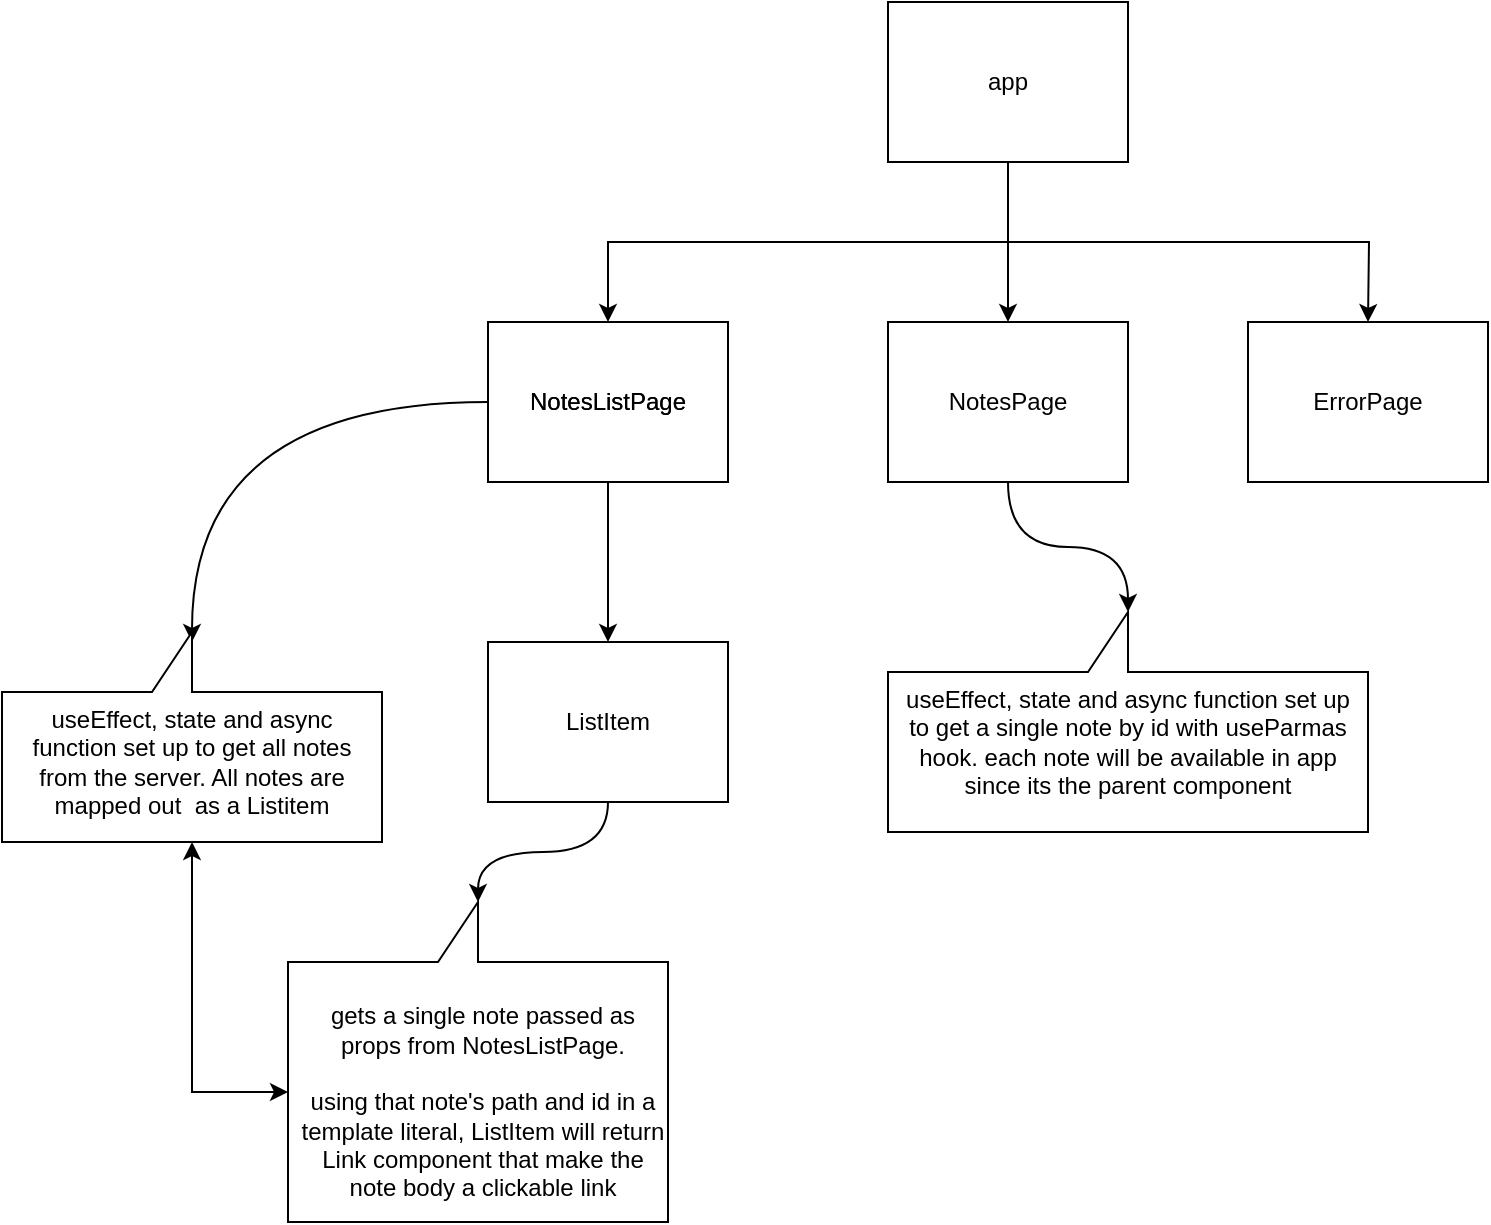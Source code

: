 <mxfile version="21.1.1" type="device">
  <diagram name="Page-1" id="V2IBDxBGVvBA8kxmHZTV">
    <mxGraphModel dx="941" dy="1445" grid="1" gridSize="10" guides="1" tooltips="1" connect="1" arrows="1" fold="1" page="1" pageScale="1" pageWidth="850" pageHeight="1100" math="0" shadow="0">
      <root>
        <mxCell id="0" />
        <mxCell id="1" parent="0" />
        <mxCell id="qjJv7VErsf4sgIrALdL6-6" style="edgeStyle=orthogonalEdgeStyle;rounded=0;orthogonalLoop=1;jettySize=auto;html=1;exitX=0.5;exitY=1;exitDx=0;exitDy=0;entryX=0.5;entryY=0;entryDx=0;entryDy=0;" edge="1" parent="1" source="qjJv7VErsf4sgIrALdL6-4" target="qjJv7VErsf4sgIrALdL6-7">
          <mxGeometry relative="1" as="geometry">
            <mxPoint x="417" y="250" as="targetPoint" />
          </mxGeometry>
        </mxCell>
        <mxCell id="qjJv7VErsf4sgIrALdL6-10" style="edgeStyle=orthogonalEdgeStyle;rounded=0;orthogonalLoop=1;jettySize=auto;html=1;exitX=0.5;exitY=1;exitDx=0;exitDy=0;entryX=0.5;entryY=0;entryDx=0;entryDy=0;" edge="1" parent="1" source="qjJv7VErsf4sgIrALdL6-4" target="qjJv7VErsf4sgIrALdL6-11">
          <mxGeometry relative="1" as="geometry">
            <mxPoint x="557" y="260" as="targetPoint" />
            <Array as="points" />
          </mxGeometry>
        </mxCell>
        <mxCell id="qjJv7VErsf4sgIrALdL6-14" style="edgeStyle=orthogonalEdgeStyle;rounded=0;orthogonalLoop=1;jettySize=auto;html=1;exitX=0.5;exitY=1;exitDx=0;exitDy=0;" edge="1" parent="1" source="qjJv7VErsf4sgIrALdL6-4">
          <mxGeometry relative="1" as="geometry">
            <mxPoint x="737" y="250" as="targetPoint" />
          </mxGeometry>
        </mxCell>
        <mxCell id="qjJv7VErsf4sgIrALdL6-4" value="" style="rounded=0;whiteSpace=wrap;html=1;" vertex="1" parent="1">
          <mxGeometry x="497" y="90" width="120" height="80" as="geometry" />
        </mxCell>
        <mxCell id="qjJv7VErsf4sgIrALdL6-5" value="app" style="text;html=1;strokeColor=none;fillColor=none;align=center;verticalAlign=middle;whiteSpace=wrap;rounded=0;" vertex="1" parent="1">
          <mxGeometry x="527" y="115" width="60" height="30" as="geometry" />
        </mxCell>
        <mxCell id="qjJv7VErsf4sgIrALdL6-20" style="edgeStyle=orthogonalEdgeStyle;rounded=0;orthogonalLoop=1;jettySize=auto;html=1;exitX=0.5;exitY=1;exitDx=0;exitDy=0;entryX=0.5;entryY=0;entryDx=0;entryDy=0;" edge="1" parent="1" source="qjJv7VErsf4sgIrALdL6-7" target="qjJv7VErsf4sgIrALdL6-21">
          <mxGeometry relative="1" as="geometry">
            <mxPoint x="357" y="450" as="targetPoint" />
            <Array as="points" />
          </mxGeometry>
        </mxCell>
        <mxCell id="qjJv7VErsf4sgIrALdL6-56" style="edgeStyle=orthogonalEdgeStyle;rounded=0;orthogonalLoop=1;jettySize=auto;html=1;exitX=0;exitY=0.5;exitDx=0;exitDy=0;fontFamily=Helvetica;fontSize=12;fontColor=default;curved=1;entryX=0;entryY=0;entryDx=95;entryDy=100;entryPerimeter=0;" edge="1" parent="1" source="qjJv7VErsf4sgIrALdL6-7" target="qjJv7VErsf4sgIrALdL6-42">
          <mxGeometry relative="1" as="geometry" />
        </mxCell>
        <mxCell id="qjJv7VErsf4sgIrALdL6-7" value="" style="rounded=0;whiteSpace=wrap;html=1;" vertex="1" parent="1">
          <mxGeometry x="297" y="250" width="120" height="80" as="geometry" />
        </mxCell>
        <mxCell id="qjJv7VErsf4sgIrALdL6-57" style="edgeStyle=orthogonalEdgeStyle;rounded=0;orthogonalLoop=1;jettySize=auto;html=1;exitX=0.5;exitY=1;exitDx=0;exitDy=0;entryX=0;entryY=0;entryDx=120;entryDy=110;entryPerimeter=0;fontFamily=Helvetica;fontSize=12;fontColor=default;curved=1;" edge="1" parent="1" source="qjJv7VErsf4sgIrALdL6-11" target="qjJv7VErsf4sgIrALdL6-33">
          <mxGeometry relative="1" as="geometry" />
        </mxCell>
        <mxCell id="qjJv7VErsf4sgIrALdL6-11" value="" style="rounded=0;whiteSpace=wrap;html=1;" vertex="1" parent="1">
          <mxGeometry x="497" y="250" width="120" height="80" as="geometry" />
        </mxCell>
        <mxCell id="qjJv7VErsf4sgIrALdL6-15" value="" style="rounded=0;whiteSpace=wrap;html=1;" vertex="1" parent="1">
          <mxGeometry x="677" y="250" width="120" height="80" as="geometry" />
        </mxCell>
        <mxCell id="qjJv7VErsf4sgIrALdL6-16" value="NotesListPage" style="text;html=1;strokeColor=none;fillColor=none;align=center;verticalAlign=middle;whiteSpace=wrap;rounded=0;" vertex="1" parent="1">
          <mxGeometry x="327" y="275" width="60" height="30" as="geometry" />
        </mxCell>
        <mxCell id="qjJv7VErsf4sgIrALdL6-17" value="NotesListPage" style="text;html=1;strokeColor=none;fillColor=none;align=center;verticalAlign=middle;whiteSpace=wrap;rounded=0;" vertex="1" parent="1">
          <mxGeometry x="327" y="275" width="60" height="30" as="geometry" />
        </mxCell>
        <mxCell id="qjJv7VErsf4sgIrALdL6-18" value="NotesPage" style="text;html=1;strokeColor=none;fillColor=none;align=center;verticalAlign=middle;whiteSpace=wrap;rounded=0;" vertex="1" parent="1">
          <mxGeometry x="527" y="275" width="60" height="30" as="geometry" />
        </mxCell>
        <mxCell id="qjJv7VErsf4sgIrALdL6-19" value="ErrorPage" style="text;html=1;strokeColor=none;fillColor=none;align=center;verticalAlign=middle;whiteSpace=wrap;rounded=0;" vertex="1" parent="1">
          <mxGeometry x="707" y="275" width="60" height="30" as="geometry" />
        </mxCell>
        <mxCell id="qjJv7VErsf4sgIrALdL6-54" style="edgeStyle=orthogonalEdgeStyle;rounded=0;orthogonalLoop=1;jettySize=auto;html=1;exitX=0.5;exitY=1;exitDx=0;exitDy=0;entryX=0;entryY=0;entryDx=95;entryDy=160;entryPerimeter=0;fontFamily=Helvetica;fontSize=12;fontColor=default;curved=1;" edge="1" parent="1" source="qjJv7VErsf4sgIrALdL6-21" target="qjJv7VErsf4sgIrALdL6-53">
          <mxGeometry relative="1" as="geometry" />
        </mxCell>
        <mxCell id="qjJv7VErsf4sgIrALdL6-21" value="" style="rounded=0;whiteSpace=wrap;html=1;" vertex="1" parent="1">
          <mxGeometry x="297" y="410" width="120" height="80" as="geometry" />
        </mxCell>
        <mxCell id="qjJv7VErsf4sgIrALdL6-22" value="ListItem" style="text;html=1;strokeColor=none;fillColor=none;align=center;verticalAlign=middle;whiteSpace=wrap;rounded=0;" vertex="1" parent="1">
          <mxGeometry x="327" y="435" width="60" height="30" as="geometry" />
        </mxCell>
        <mxCell id="qjJv7VErsf4sgIrALdL6-33" value="" style="shape=callout;whiteSpace=wrap;html=1;perimeter=calloutPerimeter;rotation=-180;" vertex="1" parent="1">
          <mxGeometry x="497" y="395" width="240" height="110" as="geometry" />
        </mxCell>
        <mxCell id="qjJv7VErsf4sgIrALdL6-39" value="useEffect, state and async function set up to get a single note by id with useParmas hook. each note will be available in app since its the parent component" style="text;html=1;strokeColor=none;fillColor=none;align=center;verticalAlign=middle;whiteSpace=wrap;rounded=0;" vertex="1" parent="1">
          <mxGeometry x="502" y="410" width="230" height="100" as="geometry" />
        </mxCell>
        <mxCell id="qjJv7VErsf4sgIrALdL6-42" value="" style="shape=callout;whiteSpace=wrap;html=1;perimeter=calloutPerimeter;rotation=-180;" vertex="1" parent="1">
          <mxGeometry x="54" y="405" width="190" height="105" as="geometry" />
        </mxCell>
        <mxCell id="qjJv7VErsf4sgIrALdL6-59" style="edgeStyle=orthogonalEdgeStyle;rounded=0;orthogonalLoop=1;jettySize=auto;html=1;entryX=0;entryY=0;entryDx=190;entryDy=65;entryPerimeter=0;fontFamily=Helvetica;fontSize=12;fontColor=default;startArrow=classic;startFill=1;" edge="1" parent="1" target="qjJv7VErsf4sgIrALdL6-53">
          <mxGeometry relative="1" as="geometry">
            <mxPoint x="149" y="510" as="sourcePoint" />
            <Array as="points">
              <mxPoint x="149" y="635" />
            </Array>
          </mxGeometry>
        </mxCell>
        <mxCell id="qjJv7VErsf4sgIrALdL6-60" style="edgeStyle=orthogonalEdgeStyle;rounded=0;orthogonalLoop=1;jettySize=auto;html=1;exitX=0.5;exitY=1;exitDx=0;exitDy=0;fontFamily=Helvetica;fontSize=12;fontColor=default;" edge="1" parent="1" source="qjJv7VErsf4sgIrALdL6-43">
          <mxGeometry relative="1" as="geometry">
            <mxPoint x="148.909" y="520.455" as="targetPoint" />
          </mxGeometry>
        </mxCell>
        <mxCell id="qjJv7VErsf4sgIrALdL6-43" value="useEffect, state and async function set up to get all notes from the server. All notes are mapped out&amp;nbsp; as a Listitem" style="text;html=1;strokeColor=none;fillColor=none;align=center;verticalAlign=middle;whiteSpace=wrap;rounded=0;" vertex="1" parent="1">
          <mxGeometry x="64" y="420" width="170" height="100" as="geometry" />
        </mxCell>
        <mxCell id="qjJv7VErsf4sgIrALdL6-53" value="" style="shape=callout;whiteSpace=wrap;html=1;perimeter=calloutPerimeter;strokeColor=default;fontFamily=Helvetica;fontSize=12;fontColor=default;fillColor=default;rotation=-180;" vertex="1" parent="1">
          <mxGeometry x="197" y="540" width="190" height="160" as="geometry" />
        </mxCell>
        <mxCell id="qjJv7VErsf4sgIrALdL6-55" value="gets a single note passed as props from NotesListPage.&lt;br&gt;&lt;br&gt;using that note&#39;s path and id in a template literal, ListItem will return Link component that make the note body a clickable link" style="text;html=1;strokeColor=none;fillColor=none;align=center;verticalAlign=middle;whiteSpace=wrap;rounded=0;" vertex="1" parent="1">
          <mxGeometry x="202" y="590" width="185" height="100" as="geometry" />
        </mxCell>
      </root>
    </mxGraphModel>
  </diagram>
</mxfile>
